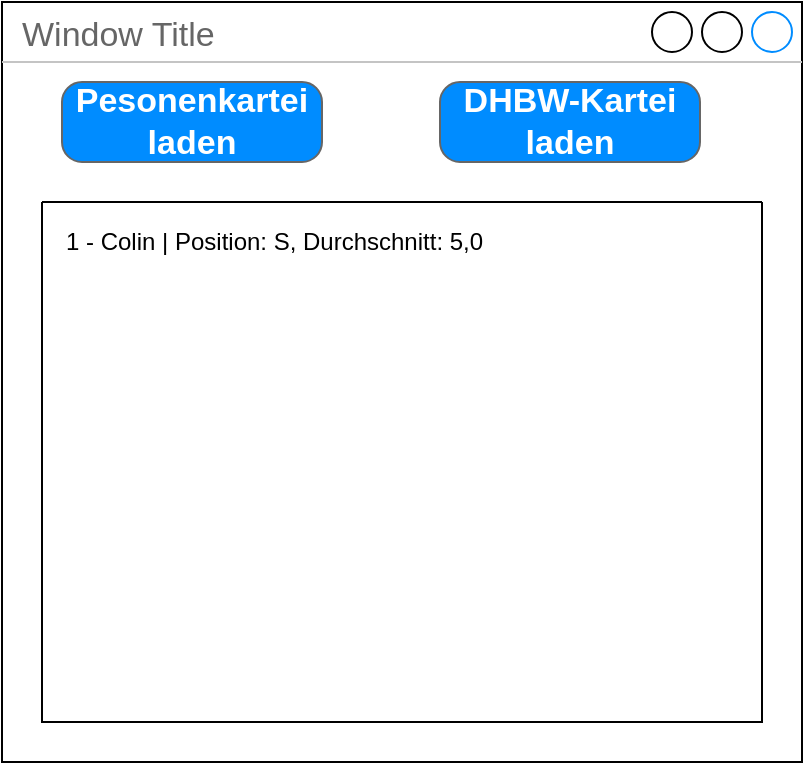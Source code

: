 <mxfile version="14.7.10" type="github">
  <diagram id="wc_iNOf1HoAX3hDXFNCZ" name="Page-1">
    <mxGraphModel dx="1422" dy="762" grid="1" gridSize="10" guides="1" tooltips="1" connect="1" arrows="1" fold="1" page="0" pageScale="1" pageWidth="1169" pageHeight="827" math="0" shadow="0">
      <root>
        <mxCell id="0" />
        <mxCell id="1" parent="0" />
        <mxCell id="aPWQ8EO4A877GXkCU_MV-1" value="Window Title" style="strokeWidth=1;shadow=0;dashed=0;align=center;html=1;shape=mxgraph.mockup.containers.window;align=left;verticalAlign=top;spacingLeft=8;strokeColor2=#008cff;strokeColor3=#c4c4c4;fontColor=#666666;mainText=;fontSize=17;labelBackgroundColor=none;" vertex="1" parent="1">
          <mxGeometry x="130" y="140" width="400" height="380" as="geometry" />
        </mxCell>
        <mxCell id="aPWQ8EO4A877GXkCU_MV-3" value="Pesonenkartei laden" style="strokeWidth=1;shadow=0;dashed=0;align=center;html=1;shape=mxgraph.mockup.buttons.button;strokeColor=#666666;fontColor=#ffffff;mainText=;buttonStyle=round;fontSize=17;fontStyle=1;fillColor=#008cff;whiteSpace=wrap;" vertex="1" parent="1">
          <mxGeometry x="160" y="180" width="130" height="40" as="geometry" />
        </mxCell>
        <mxCell id="aPWQ8EO4A877GXkCU_MV-5" value="DHBW-Kartei laden" style="strokeWidth=1;shadow=0;dashed=0;align=center;html=1;shape=mxgraph.mockup.buttons.button;strokeColor=#666666;fontColor=#ffffff;mainText=;buttonStyle=round;fontSize=17;fontStyle=1;fillColor=#008cff;whiteSpace=wrap;" vertex="1" parent="1">
          <mxGeometry x="349" y="180" width="130" height="40" as="geometry" />
        </mxCell>
        <mxCell id="aPWQ8EO4A877GXkCU_MV-6" value="" style="swimlane;startSize=0;strokeColor=#000000;fillColor=#ffffff;gradientColor=none;" vertex="1" parent="1">
          <mxGeometry x="150" y="240" width="360" height="260" as="geometry" />
        </mxCell>
        <mxCell id="aPWQ8EO4A877GXkCU_MV-7" value="1 - Colin | Position: S, Durchschnitt: 5,0" style="text;html=1;strokeColor=none;fillColor=none;align=left;verticalAlign=middle;whiteSpace=wrap;rounded=0;" vertex="1" parent="1">
          <mxGeometry x="160" y="250" width="330" height="20" as="geometry" />
        </mxCell>
      </root>
    </mxGraphModel>
  </diagram>
</mxfile>
